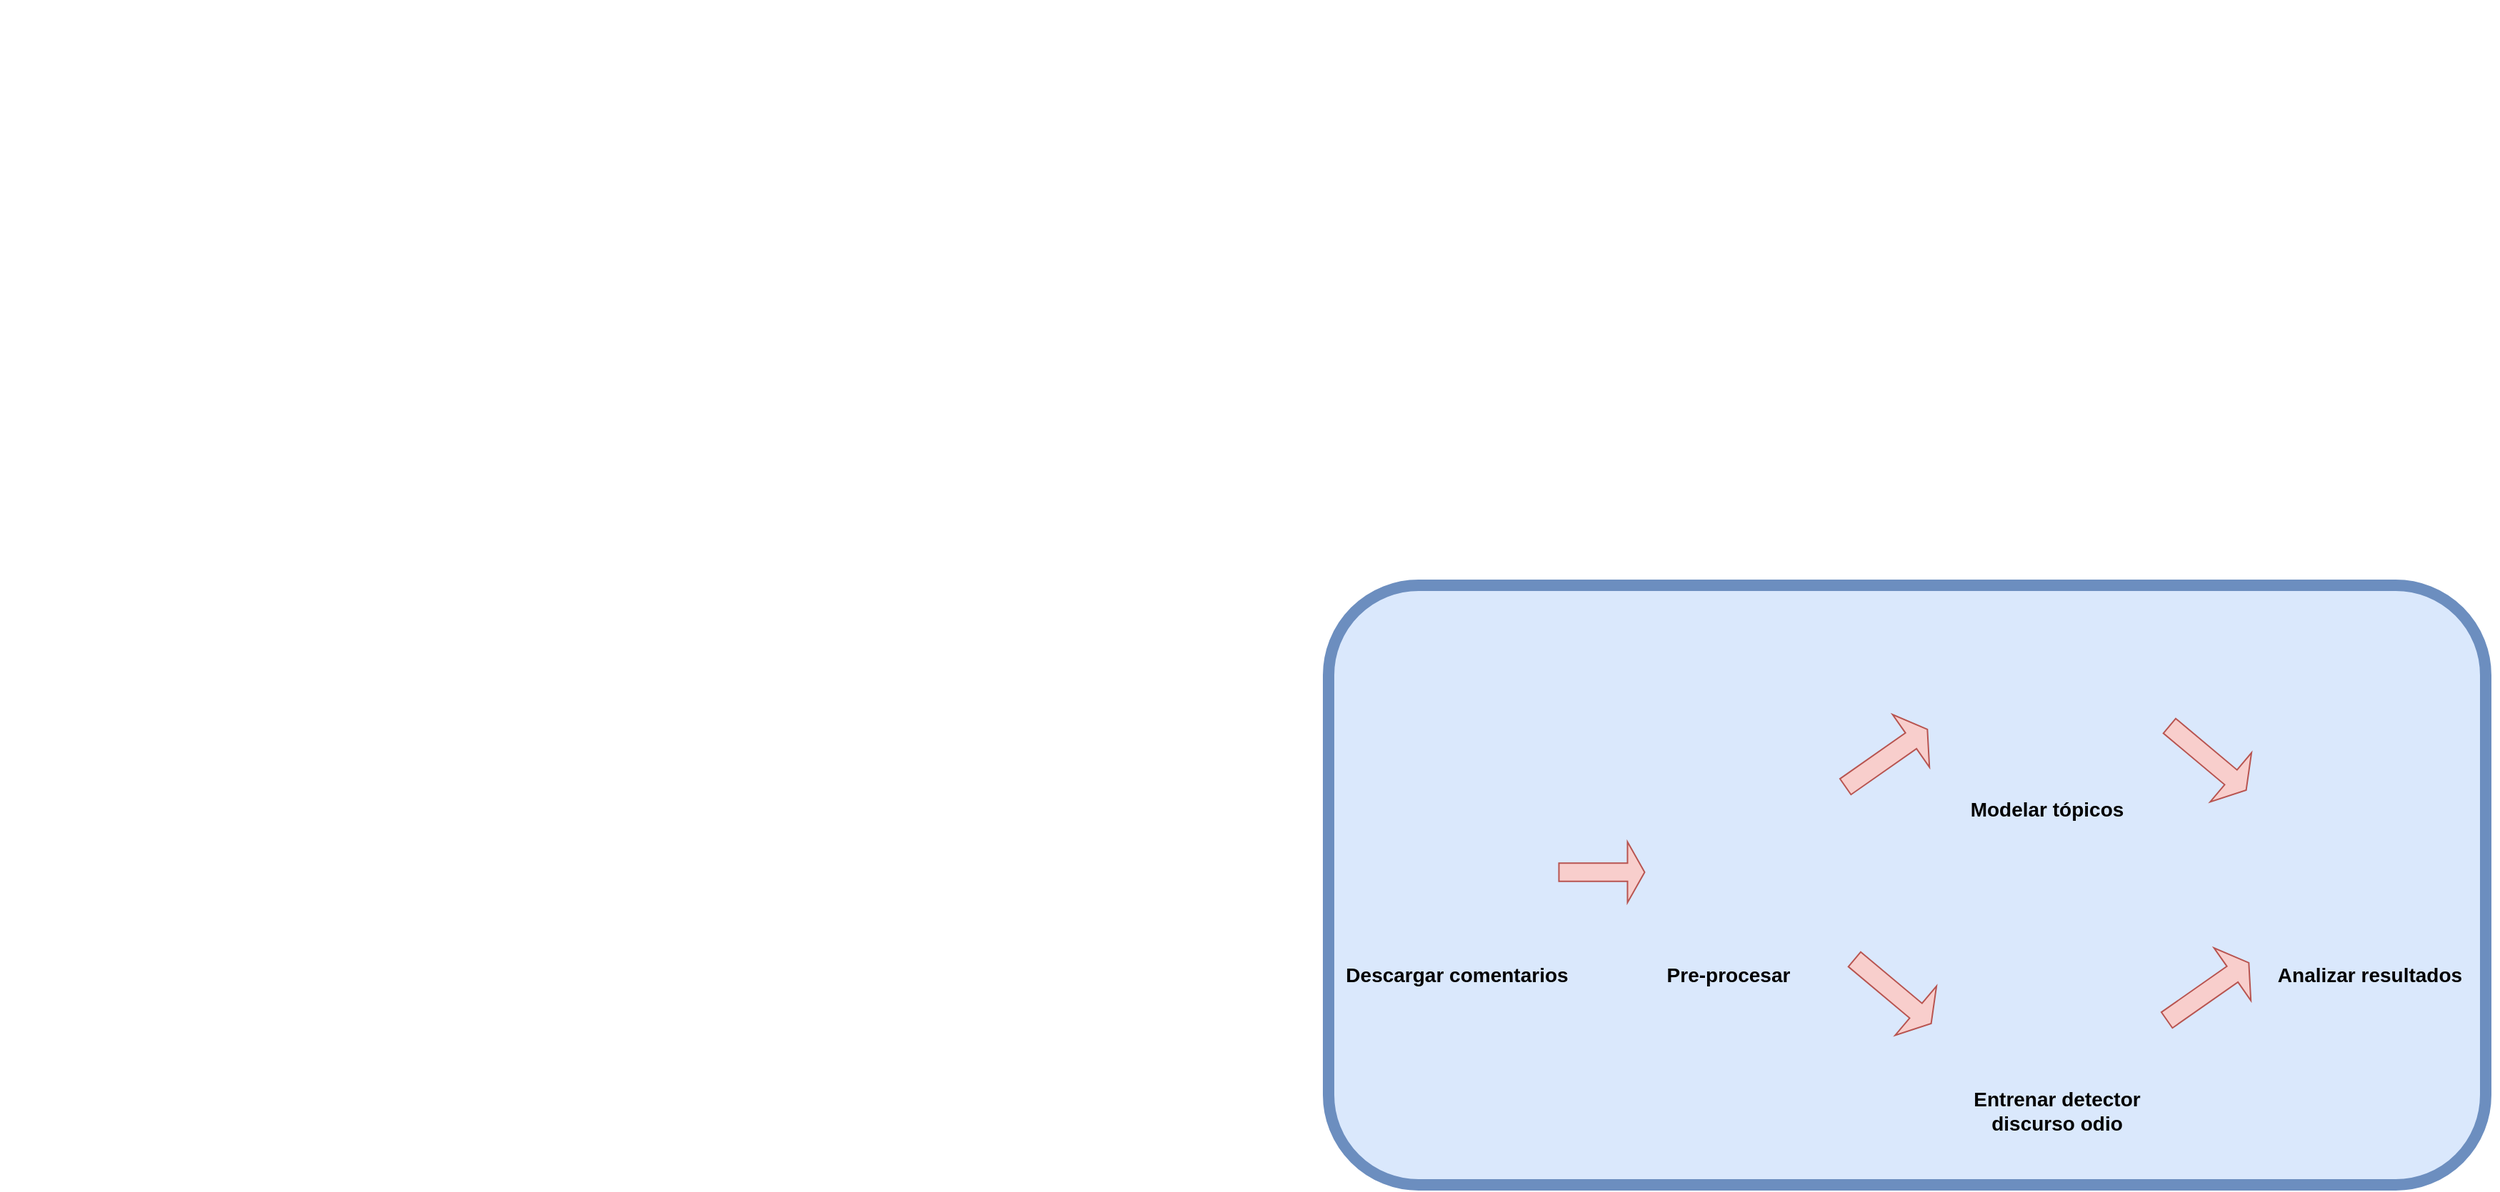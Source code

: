 <mxfile version="15.7.3" type="device"><diagram name="Page-1" id="12e1b939-464a-85fe-373e-61e167be1490"><mxGraphModel dx="2774.5" dy="666" grid="1" gridSize="10" guides="1" tooltips="1" connect="1" arrows="1" fold="1" page="1" pageScale="1.5" pageWidth="1169" pageHeight="826" background="none" math="0" shadow="0"><root><mxCell id="0"/><mxCell id="1" parent="0"/><mxCell id="60da8b9f42644d3a-19" value="Forms&lt;div&gt;Calls-to-Action&lt;/div&gt;&lt;div&gt;Landing Pages&lt;/div&gt;" style="text;html=1;strokeColor=none;fillColor=none;align=center;verticalAlign=middle;whiteSpace=wrap;rounded=0;shadow=0;fontSize=14;fontColor=#FFFFFF;" parent="1" vertex="1"><mxGeometry x="-60" y="130" width="280" height="90" as="geometry"/></mxCell><mxCell id="60da8b9f42644d3a-20" value="" style="line;strokeWidth=2;html=1;rounded=0;shadow=0;fontSize=27;align=center;fillColor=none;strokeColor=#FFFFFF;" parent="1" vertex="1"><mxGeometry x="616" y="485" width="240" height="10" as="geometry"/></mxCell><mxCell id="60da8b9f42644d3a-21" value="" style="line;strokeWidth=2;html=1;rounded=0;shadow=0;fontSize=27;align=center;fillColor=none;strokeColor=#FFFFFF;" parent="1" vertex="1"><mxGeometry x="616" y="705" width="240" height="10" as="geometry"/></mxCell><mxCell id="60da8b9f42644d3a-24" value="" style="whiteSpace=wrap;html=1;rounded=1;shadow=0;strokeWidth=8;fontSize=20;align=center;fillColor=#dae8fc;strokeColor=#6c8ebf;" parent="1" vertex="1"><mxGeometry x="870" y="540" width="810" height="420" as="geometry"/></mxCell><mxCell id="MYDO28mllSJ2nZxse3E7-3" value="" style="shape=image;imageAspect=0;aspect=fixed;verticalLabelPosition=bottom;verticalAlign=top;image=https://d.newsweek.com/en/full/1144653/reddit.png;" parent="1" vertex="1"><mxGeometry x="920" y="697.5" width="80" height="80" as="geometry"/></mxCell><mxCell id="MYDO28mllSJ2nZxse3E7-5" value="" style="shape=image;imageAspect=0;aspect=fixed;verticalLabelPosition=bottom;verticalAlign=top;image=http://www.pngall.com/wp-content/uploads/2018/05/Files-PNG-File-180x180.png;" parent="1" vertex="1"><mxGeometry x="1112.25" y="696" width="85.5" height="85.5" as="geometry"/></mxCell><mxCell id="MYDO28mllSJ2nZxse3E7-6" value="" style="shape=image;imageAspect=0;aspect=fixed;verticalLabelPosition=bottom;verticalAlign=top;image=https://cdn3.iconfinder.com/data/icons/artificial-intelligence-ai-flat/64/diagram-deep-learning-machine-network-nural-512.png;" parent="1" vertex="1"><mxGeometry x="1328" y="795.5" width="90" height="90" as="geometry"/></mxCell><mxCell id="MYDO28mllSJ2nZxse3E7-8" value="" style="shape=image;imageAspect=0;aspect=fixed;verticalLabelPosition=bottom;verticalAlign=top;image=https://cdn2.iconfinder.com/data/icons/marketing-management-color/64/analysis-graph-consider-result-analyze-report-presentation-512.png;" parent="1" vertex="1"><mxGeometry x="1318" y="565" width="110" height="110" as="geometry"/></mxCell><mxCell id="MYDO28mllSJ2nZxse3E7-9" value="" style="shape=image;imageAspect=0;aspect=fixed;verticalLabelPosition=bottom;verticalAlign=top;image=https://cdn0.iconfinder.com/data/icons/automation-testing-filled-outline/128/Automation_Testing_-_Filled_Outline_-_19-23-512.png;" parent="1" vertex="1"><mxGeometry x="1543" y="690" width="112" height="112" as="geometry"/></mxCell><mxCell id="MYDO28mllSJ2nZxse3E7-14" value="" style="shape=singleArrow;direction=south;whiteSpace=wrap;html=1;fillColor=#f8cecc;strokeColor=#b85450;rotation=-90;" parent="1" vertex="1"><mxGeometry x="1040" y="711" width="42.5" height="60" as="geometry"/></mxCell><mxCell id="MYDO28mllSJ2nZxse3E7-30" value="Descargar comentarios" style="text;html=1;strokeColor=none;fillColor=none;align=center;verticalAlign=middle;whiteSpace=wrap;rounded=0;shadow=0;fontSize=14;fontColor=#000000;fontStyle=1;labelBorderColor=none;" parent="1" vertex="1"><mxGeometry x="870" y="771" width="180" height="84.5" as="geometry"/></mxCell><mxCell id="MYDO28mllSJ2nZxse3E7-31" value="Pre-procesar" style="text;html=1;strokeColor=none;fillColor=none;align=center;verticalAlign=middle;whiteSpace=wrap;rounded=0;shadow=0;fontSize=14;fontColor=#000000;fontStyle=1;labelBorderColor=none;" parent="1" vertex="1"><mxGeometry x="1060" y="771" width="180" height="84.5" as="geometry"/></mxCell><mxCell id="MYDO28mllSJ2nZxse3E7-32" value="Modelar tópicos" style="text;html=1;strokeColor=none;fillColor=none;align=center;verticalAlign=middle;whiteSpace=wrap;rounded=0;shadow=0;fontSize=14;fontColor=#000000;fontStyle=1;labelBorderColor=none;" parent="1" vertex="1"><mxGeometry x="1283" y="655" width="180" height="84.5" as="geometry"/></mxCell><mxCell id="MYDO28mllSJ2nZxse3E7-33" value="Entrenar detector&lt;br&gt;discurso odio" style="text;html=1;strokeColor=none;fillColor=none;align=center;verticalAlign=middle;whiteSpace=wrap;rounded=0;shadow=0;fontSize=14;fontColor=#000000;fontStyle=1;labelBorderColor=none;" parent="1" vertex="1"><mxGeometry x="1290" y="865.5" width="180" height="84.5" as="geometry"/></mxCell><mxCell id="MYDO28mllSJ2nZxse3E7-34" value="Analizar resultados" style="text;html=1;strokeColor=none;fillColor=none;align=center;verticalAlign=middle;whiteSpace=wrap;rounded=0;shadow=0;fontSize=14;fontColor=#000000;fontStyle=1;labelBorderColor=none;" parent="1" vertex="1"><mxGeometry x="1509" y="771" width="180" height="84.5" as="geometry"/></mxCell><mxCell id="F1TBb1kLX_olYaa-gwJb-2" value="" style="shape=singleArrow;direction=south;whiteSpace=wrap;html=1;fillColor=#f8cecc;strokeColor=#b85450;rotation=-125;" vertex="1" parent="1"><mxGeometry x="1463" y="789.5" width="45" height="70" as="geometry"/></mxCell><mxCell id="F1TBb1kLX_olYaa-gwJb-3" value="" style="shape=singleArrow;direction=west;whiteSpace=wrap;html=1;fillColor=#f8cecc;strokeColor=#b85450;rotation=-140;" vertex="1" parent="1"><mxGeometry x="1450.5" y="638.5" width="70" height="45" as="geometry"/></mxCell><mxCell id="F1TBb1kLX_olYaa-gwJb-4" value="" style="shape=singleArrow;direction=west;whiteSpace=wrap;html=1;fillColor=#f8cecc;strokeColor=#b85450;rotation=-140;" vertex="1" parent="1"><mxGeometry x="1230" y="802" width="70" height="45" as="geometry"/></mxCell><mxCell id="F1TBb1kLX_olYaa-gwJb-5" value="" style="shape=singleArrow;direction=south;whiteSpace=wrap;html=1;fillColor=#f8cecc;strokeColor=#b85450;rotation=-125;" vertex="1" parent="1"><mxGeometry x="1238" y="626" width="45" height="70" as="geometry"/></mxCell></root></mxGraphModel></diagram></mxfile>